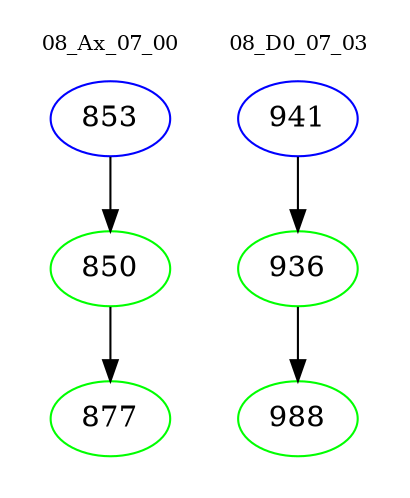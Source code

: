 digraph{
subgraph cluster_0 {
color = white
label = "08_Ax_07_00";
fontsize=10;
T0_853 [label="853", color="blue"]
T0_853 -> T0_850 [color="black"]
T0_850 [label="850", color="green"]
T0_850 -> T0_877 [color="black"]
T0_877 [label="877", color="green"]
}
subgraph cluster_1 {
color = white
label = "08_D0_07_03";
fontsize=10;
T1_941 [label="941", color="blue"]
T1_941 -> T1_936 [color="black"]
T1_936 [label="936", color="green"]
T1_936 -> T1_988 [color="black"]
T1_988 [label="988", color="green"]
}
}
